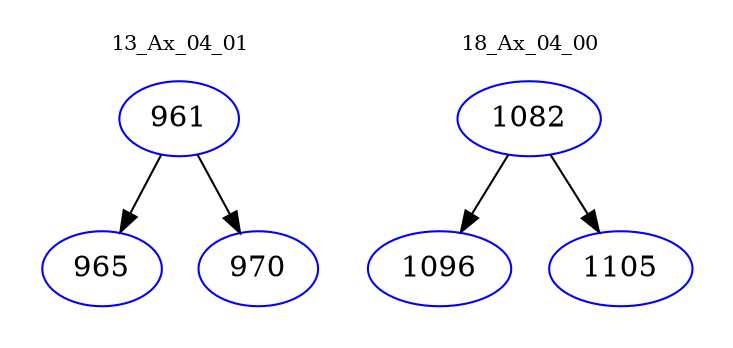 digraph{
subgraph cluster_0 {
color = white
label = "13_Ax_04_01";
fontsize=10;
T0_961 [label="961", color="blue"]
T0_961 -> T0_965 [color="black"]
T0_965 [label="965", color="blue"]
T0_961 -> T0_970 [color="black"]
T0_970 [label="970", color="blue"]
}
subgraph cluster_1 {
color = white
label = "18_Ax_04_00";
fontsize=10;
T1_1082 [label="1082", color="blue"]
T1_1082 -> T1_1096 [color="black"]
T1_1096 [label="1096", color="blue"]
T1_1082 -> T1_1105 [color="black"]
T1_1105 [label="1105", color="blue"]
}
}
